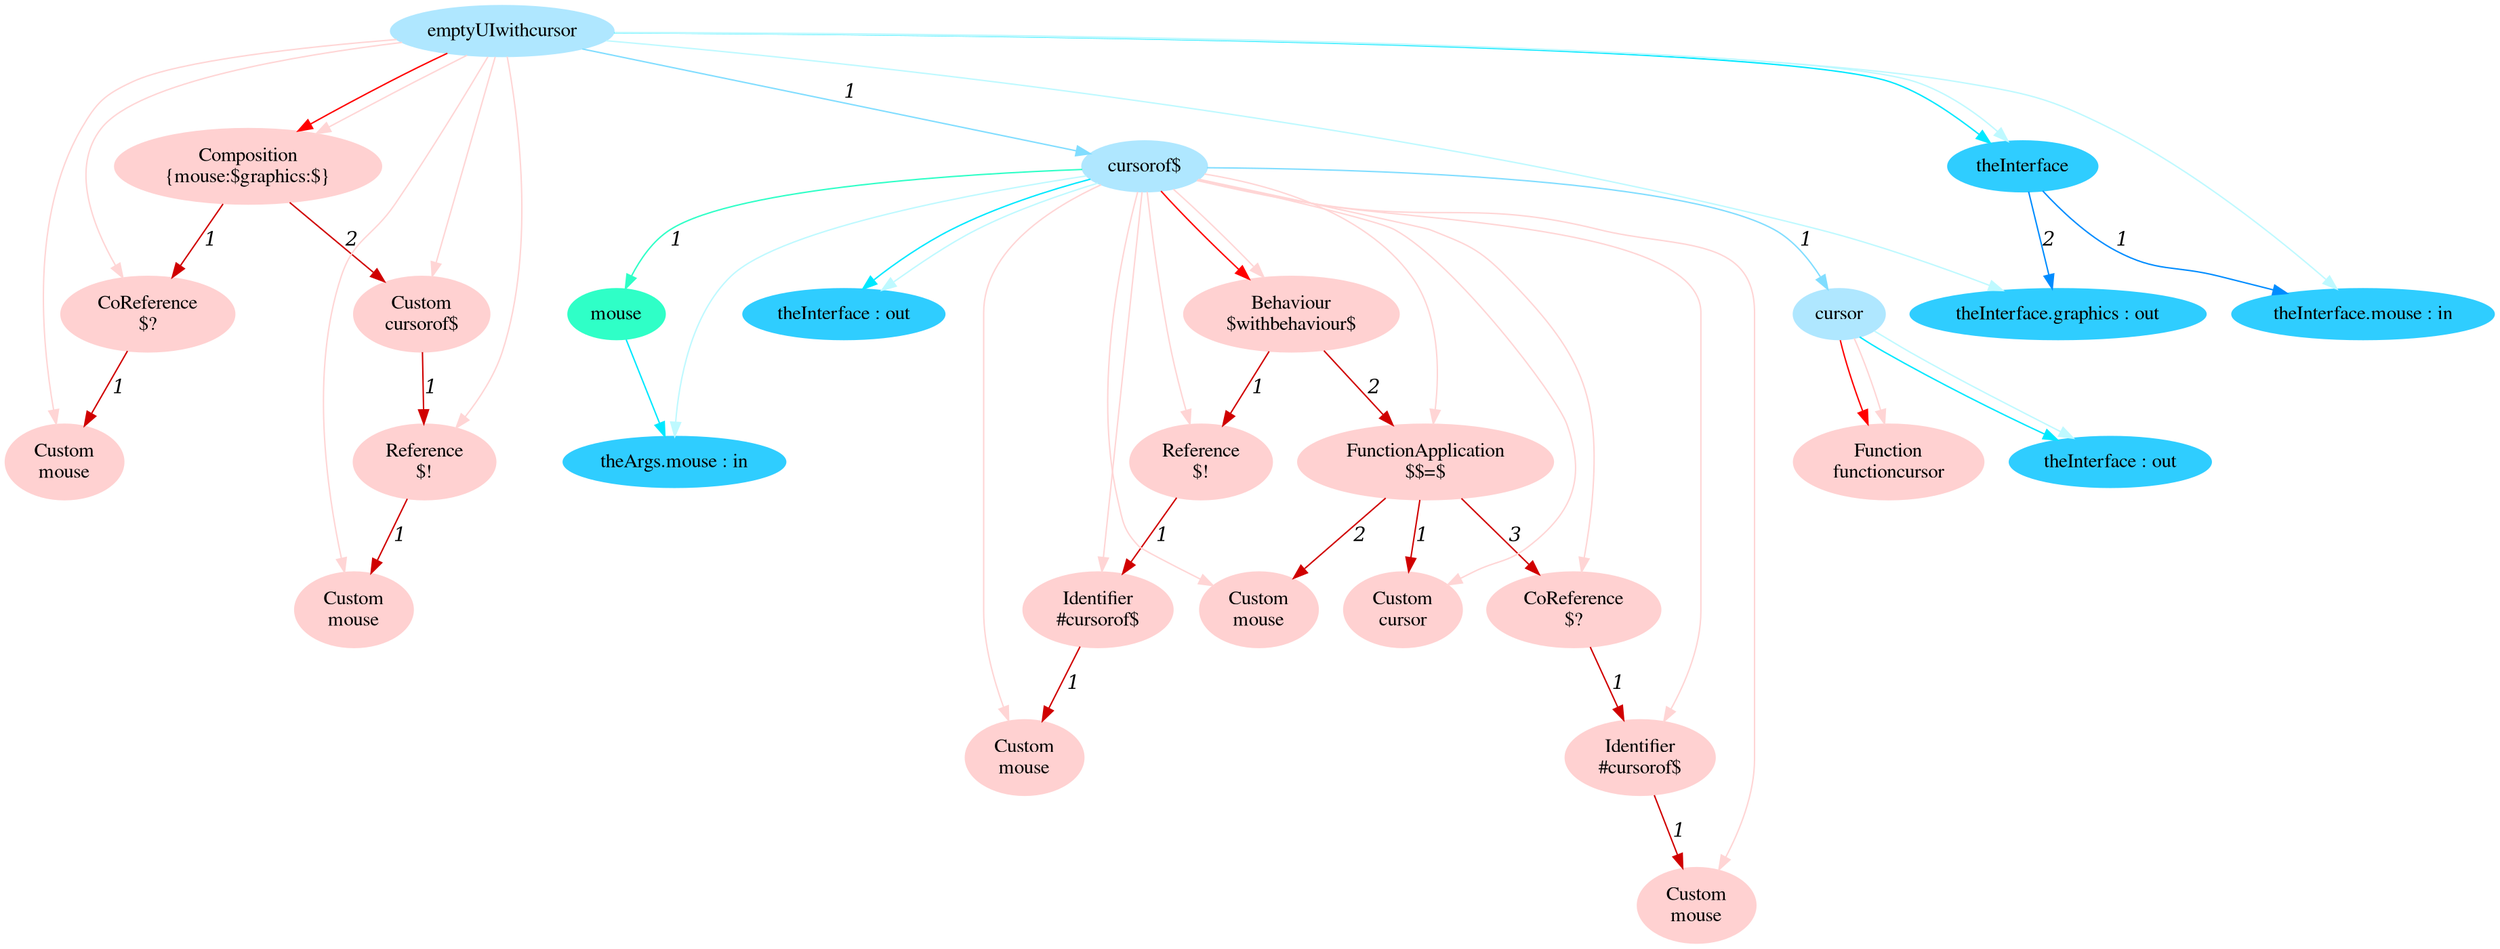 digraph g{node_11396 [shape="ellipse", style="filled", color="#ffd1d1", fontname="Times", label="Function
functioncursor" ]
node_11408 [shape="ellipse", style="filled", color="#ffd1d1", fontname="Times", label="Behaviour
$withbehaviour$" ]
node_11410 [shape="ellipse", style="filled", color="#ffd1d1", fontname="Times", label="Reference
$!" ]
node_11412 [shape="ellipse", style="filled", color="#ffd1d1", fontname="Times", label="Identifier
#cursorof$" ]
node_11414 [shape="ellipse", style="filled", color="#ffd1d1", fontname="Times", label="Custom
mouse" ]
node_11418 [shape="ellipse", style="filled", color="#ffd1d1", fontname="Times", label="FunctionApplication
$$=$" ]
node_11420 [shape="ellipse", style="filled", color="#ffd1d1", fontname="Times", label="Custom
cursor" ]
node_11422 [shape="ellipse", style="filled", color="#ffd1d1", fontname="Times", label="Custom
mouse" ]
node_11424 [shape="ellipse", style="filled", color="#ffd1d1", fontname="Times", label="CoReference
$?" ]
node_11426 [shape="ellipse", style="filled", color="#ffd1d1", fontname="Times", label="Identifier
#cursorof$" ]
node_11428 [shape="ellipse", style="filled", color="#ffd1d1", fontname="Times", label="Custom
mouse" ]
node_11448 [shape="ellipse", style="filled", color="#ffd1d1", fontname="Times", label="Composition
{mouse:$graphics:$}" ]
node_11450 [shape="ellipse", style="filled", color="#ffd1d1", fontname="Times", label="CoReference
$?" ]
node_11452 [shape="ellipse", style="filled", color="#ffd1d1", fontname="Times", label="Custom
mouse" ]
node_11455 [shape="ellipse", style="filled", color="#ffd1d1", fontname="Times", label="Custom
cursorof$" ]
node_11457 [shape="ellipse", style="filled", color="#ffd1d1", fontname="Times", label="Reference
$!" ]
node_11459 [shape="ellipse", style="filled", color="#ffd1d1", fontname="Times", label="Custom
mouse" ]
node_11390 [shape="ellipse", style="filled", color="#afe7ff", fontname="Times", label="emptyUIwithcursor" ]
node_11391 [shape="ellipse", style="filled", color="#afe7ff", fontname="Times", label="cursorof$" ]
node_11392 [shape="ellipse", style="filled", color="#afe7ff", fontname="Times", label="cursor" ]
node_11400 [shape="ellipse", style="filled", color="#2fffc7", fontname="Times", label="mouse" ]
node_11393 [shape="ellipse", style="filled", color="#2fcdff", fontname="Times", label="theInterface : out" ]
node_11401 [shape="ellipse", style="filled", color="#2fcdff", fontname="Times", label="theArgs.mouse : in" ]
node_11405 [shape="ellipse", style="filled", color="#2fcdff", fontname="Times", label="theInterface : out" ]
node_11439 [shape="ellipse", style="filled", color="#2fcdff", fontname="Times", label="theInterface" ]
node_11440 [shape="ellipse", style="filled", color="#2fcdff", fontname="Times", label="theInterface.mouse : in" ]
node_11442 [shape="ellipse", style="filled", color="#2fcdff", fontname="Times", label="theInterface.graphics : out" ]
node_11412 -> node_11414 [dir=forward, arrowHead=normal, fontname="Times-Italic", arrowsize=1, color="#d00000", label="1",  headlabel="", taillabel="" ]
node_11410 -> node_11412 [dir=forward, arrowHead=normal, fontname="Times-Italic", arrowsize=1, color="#d00000", label="1",  headlabel="", taillabel="" ]
node_11426 -> node_11428 [dir=forward, arrowHead=normal, fontname="Times-Italic", arrowsize=1, color="#d00000", label="1",  headlabel="", taillabel="" ]
node_11424 -> node_11426 [dir=forward, arrowHead=normal, fontname="Times-Italic", arrowsize=1, color="#d00000", label="1",  headlabel="", taillabel="" ]
node_11418 -> node_11420 [dir=forward, arrowHead=normal, fontname="Times-Italic", arrowsize=1, color="#d00000", label="1",  headlabel="", taillabel="" ]
node_11418 -> node_11422 [dir=forward, arrowHead=normal, fontname="Times-Italic", arrowsize=1, color="#d00000", label="2",  headlabel="", taillabel="" ]
node_11418 -> node_11424 [dir=forward, arrowHead=normal, fontname="Times-Italic", arrowsize=1, color="#d00000", label="3",  headlabel="", taillabel="" ]
node_11408 -> node_11410 [dir=forward, arrowHead=normal, fontname="Times-Italic", arrowsize=1, color="#d00000", label="1",  headlabel="", taillabel="" ]
node_11408 -> node_11418 [dir=forward, arrowHead=normal, fontname="Times-Italic", arrowsize=1, color="#d00000", label="2",  headlabel="", taillabel="" ]
node_11450 -> node_11452 [dir=forward, arrowHead=normal, fontname="Times-Italic", arrowsize=1, color="#d00000", label="1",  headlabel="", taillabel="" ]
node_11457 -> node_11459 [dir=forward, arrowHead=normal, fontname="Times-Italic", arrowsize=1, color="#d00000", label="1",  headlabel="", taillabel="" ]
node_11455 -> node_11457 [dir=forward, arrowHead=normal, fontname="Times-Italic", arrowsize=1, color="#d00000", label="1",  headlabel="", taillabel="" ]
node_11448 -> node_11450 [dir=forward, arrowHead=normal, fontname="Times-Italic", arrowsize=1, color="#d00000", label="1",  headlabel="", taillabel="" ]
node_11448 -> node_11455 [dir=forward, arrowHead=normal, fontname="Times-Italic", arrowsize=1, color="#d00000", label="2",  headlabel="", taillabel="" ]
node_11392 -> node_11396 [dir=forward, arrowHead=normal, fontname="Times-Italic", arrowsize=1, color="#ff0000", label="",  headlabel="", taillabel="" ]
node_11391 -> node_11408 [dir=forward, arrowHead=normal, fontname="Times-Italic", arrowsize=1, color="#ff0000", label="",  headlabel="", taillabel="" ]
node_11390 -> node_11448 [dir=forward, arrowHead=normal, fontname="Times-Italic", arrowsize=1, color="#ff0000", label="",  headlabel="", taillabel="" ]
node_11392 -> node_11396 [dir=forward, arrowHead=normal, fontname="Times-Italic", arrowsize=1, color="#ffd5d5", label="",  headlabel="", taillabel="" ]
node_11391 -> node_11408 [dir=forward, arrowHead=normal, fontname="Times-Italic", arrowsize=1, color="#ffd5d5", label="",  headlabel="", taillabel="" ]
node_11391 -> node_11410 [dir=forward, arrowHead=normal, fontname="Times-Italic", arrowsize=1, color="#ffd5d5", label="",  headlabel="", taillabel="" ]
node_11391 -> node_11412 [dir=forward, arrowHead=normal, fontname="Times-Italic", arrowsize=1, color="#ffd5d5", label="",  headlabel="", taillabel="" ]
node_11391 -> node_11414 [dir=forward, arrowHead=normal, fontname="Times-Italic", arrowsize=1, color="#ffd5d5", label="",  headlabel="", taillabel="" ]
node_11391 -> node_11418 [dir=forward, arrowHead=normal, fontname="Times-Italic", arrowsize=1, color="#ffd5d5", label="",  headlabel="", taillabel="" ]
node_11391 -> node_11420 [dir=forward, arrowHead=normal, fontname="Times-Italic", arrowsize=1, color="#ffd5d5", label="",  headlabel="", taillabel="" ]
node_11391 -> node_11422 [dir=forward, arrowHead=normal, fontname="Times-Italic", arrowsize=1, color="#ffd5d5", label="",  headlabel="", taillabel="" ]
node_11391 -> node_11424 [dir=forward, arrowHead=normal, fontname="Times-Italic", arrowsize=1, color="#ffd5d5", label="",  headlabel="", taillabel="" ]
node_11391 -> node_11426 [dir=forward, arrowHead=normal, fontname="Times-Italic", arrowsize=1, color="#ffd5d5", label="",  headlabel="", taillabel="" ]
node_11391 -> node_11428 [dir=forward, arrowHead=normal, fontname="Times-Italic", arrowsize=1, color="#ffd5d5", label="",  headlabel="", taillabel="" ]
node_11390 -> node_11448 [dir=forward, arrowHead=normal, fontname="Times-Italic", arrowsize=1, color="#ffd5d5", label="",  headlabel="", taillabel="" ]
node_11390 -> node_11450 [dir=forward, arrowHead=normal, fontname="Times-Italic", arrowsize=1, color="#ffd5d5", label="",  headlabel="", taillabel="" ]
node_11390 -> node_11452 [dir=forward, arrowHead=normal, fontname="Times-Italic", arrowsize=1, color="#ffd5d5", label="",  headlabel="", taillabel="" ]
node_11390 -> node_11455 [dir=forward, arrowHead=normal, fontname="Times-Italic", arrowsize=1, color="#ffd5d5", label="",  headlabel="", taillabel="" ]
node_11390 -> node_11457 [dir=forward, arrowHead=normal, fontname="Times-Italic", arrowsize=1, color="#ffd5d5", label="",  headlabel="", taillabel="" ]
node_11390 -> node_11459 [dir=forward, arrowHead=normal, fontname="Times-Italic", arrowsize=1, color="#ffd5d5", label="",  headlabel="", taillabel="" ]
node_11391 -> node_11400 [dir=forward, arrowHead=normal, fontname="Times-Italic", arrowsize=1, color="#2fffc7", label="1",  headlabel="", taillabel="" ]
node_11400 -> node_11401 [dir=forward, arrowHead=normal, fontname="Times-Italic", arrowsize=1, color="#00e8ff", label="",  headlabel="", taillabel="" ]
node_11392 -> node_11393 [dir=forward, arrowHead=normal, fontname="Times-Italic", arrowsize=1, color="#00e8ff", label="",  headlabel="", taillabel="" ]
node_11391 -> node_11405 [dir=forward, arrowHead=normal, fontname="Times-Italic", arrowsize=1, color="#00e8ff", label="",  headlabel="", taillabel="" ]
node_11390 -> node_11439 [dir=forward, arrowHead=normal, fontname="Times-Italic", arrowsize=1, color="#00e8ff", label="",  headlabel="", taillabel="" ]
node_11392 -> node_11393 [dir=forward, arrowHead=normal, fontname="Times-Italic", arrowsize=1, color="#bef9ff", label="",  headlabel="", taillabel="" ]
node_11391 -> node_11401 [dir=forward, arrowHead=normal, fontname="Times-Italic", arrowsize=1, color="#bef9ff", label="",  headlabel="", taillabel="" ]
node_11391 -> node_11405 [dir=forward, arrowHead=normal, fontname="Times-Italic", arrowsize=1, color="#bef9ff", label="",  headlabel="", taillabel="" ]
node_11390 -> node_11440 [dir=forward, arrowHead=normal, fontname="Times-Italic", arrowsize=1, color="#bef9ff", label="",  headlabel="", taillabel="" ]
node_11390 -> node_11442 [dir=forward, arrowHead=normal, fontname="Times-Italic", arrowsize=1, color="#bef9ff", label="",  headlabel="", taillabel="" ]
node_11390 -> node_11439 [dir=forward, arrowHead=normal, fontname="Times-Italic", arrowsize=1, color="#bef9ff", label="",  headlabel="", taillabel="" ]
node_11439 -> node_11440 [dir=forward, arrowHead=normal, fontname="Times-Italic", arrowsize=1, color="#008cff", label="1",  headlabel="", taillabel="" ]
node_11439 -> node_11442 [dir=forward, arrowHead=normal, fontname="Times-Italic", arrowsize=1, color="#008cff", label="2",  headlabel="", taillabel="" ]
node_11391 -> node_11392 [dir=forward, arrowHead=normal, fontname="Times-Italic", arrowsize=1, color="#81ddff", label="1",  headlabel="", taillabel="" ]
node_11390 -> node_11391 [dir=forward, arrowHead=normal, fontname="Times-Italic", arrowsize=1, color="#81ddff", label="1",  headlabel="", taillabel="" ]
}